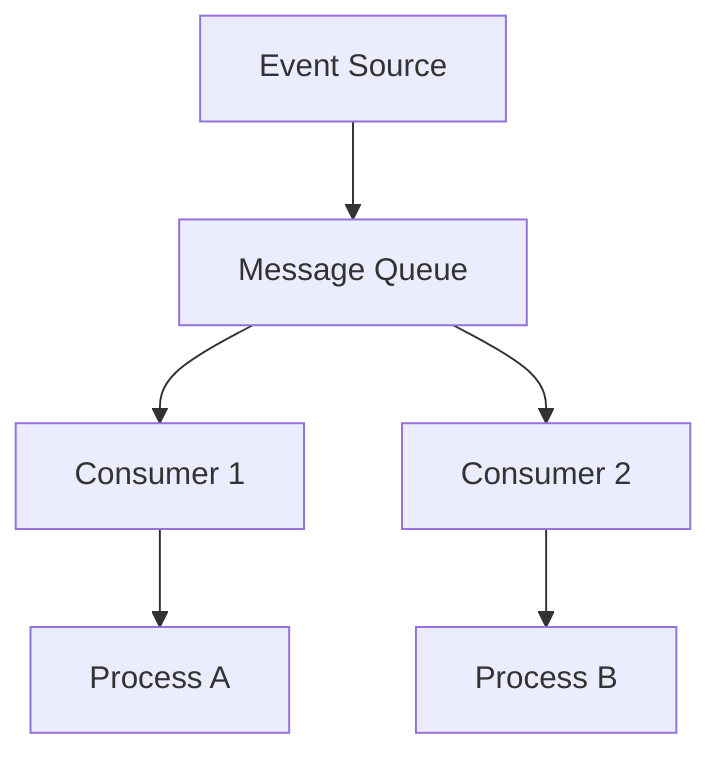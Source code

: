 flowchart TD
    Event[Event Source] --> Queue[Message Queue]
    Queue --> Consumer1[Consumer 1]
    Queue --> Consumer2[Consumer 2]
    Consumer1 --> Process1[Process A]
    Consumer2 --> Process2[Process B]